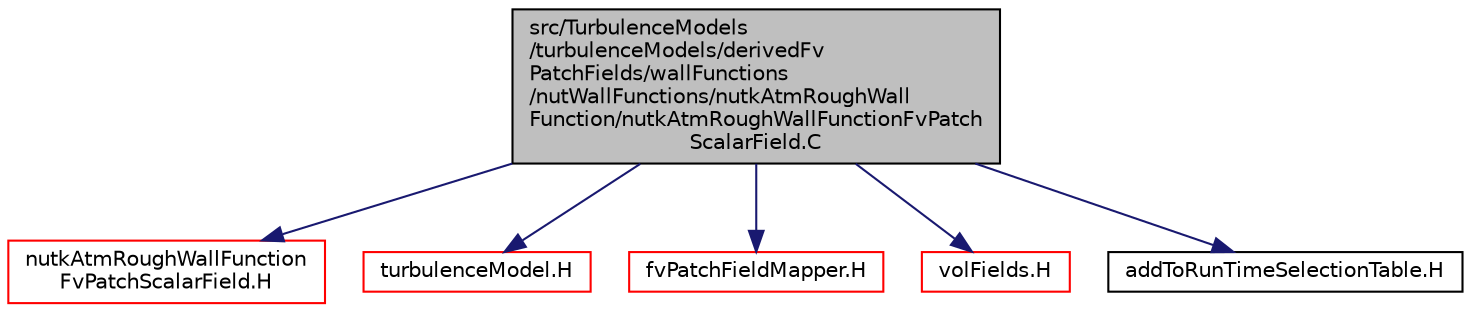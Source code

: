 digraph "src/TurbulenceModels/turbulenceModels/derivedFvPatchFields/wallFunctions/nutWallFunctions/nutkAtmRoughWallFunction/nutkAtmRoughWallFunctionFvPatchScalarField.C"
{
  bgcolor="transparent";
  edge [fontname="Helvetica",fontsize="10",labelfontname="Helvetica",labelfontsize="10"];
  node [fontname="Helvetica",fontsize="10",shape=record];
  Node0 [label="src/TurbulenceModels\l/turbulenceModels/derivedFv\lPatchFields/wallFunctions\l/nutWallFunctions/nutkAtmRoughWall\lFunction/nutkAtmRoughWallFunctionFvPatch\lScalarField.C",height=0.2,width=0.4,color="black", fillcolor="grey75", style="filled", fontcolor="black"];
  Node0 -> Node1 [color="midnightblue",fontsize="10",style="solid",fontname="Helvetica"];
  Node1 [label="nutkAtmRoughWallFunction\lFvPatchScalarField.H",height=0.2,width=0.4,color="red",URL="$a17849.html"];
  Node0 -> Node209 [color="midnightblue",fontsize="10",style="solid",fontname="Helvetica"];
  Node209 [label="turbulenceModel.H",height=0.2,width=0.4,color="red",URL="$a18236.html"];
  Node0 -> Node332 [color="midnightblue",fontsize="10",style="solid",fontname="Helvetica"];
  Node332 [label="fvPatchFieldMapper.H",height=0.2,width=0.4,color="red",URL="$a02630.html"];
  Node0 -> Node225 [color="midnightblue",fontsize="10",style="solid",fontname="Helvetica"];
  Node225 [label="volFields.H",height=0.2,width=0.4,color="red",URL="$a02912.html"];
  Node0 -> Node333 [color="midnightblue",fontsize="10",style="solid",fontname="Helvetica"];
  Node333 [label="addToRunTimeSelectionTable.H",height=0.2,width=0.4,color="black",URL="$a09989.html",tooltip="Macros for easy insertion into run-time selection tables. "];
}
